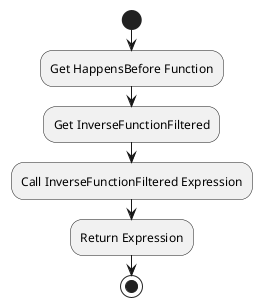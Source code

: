 @startuml
start
:Get HappensBefore Function;
:Get InverseFunctionFiltered;
:Call InverseFunctionFiltered Expression;
:Return Expression;
stop
@enduml